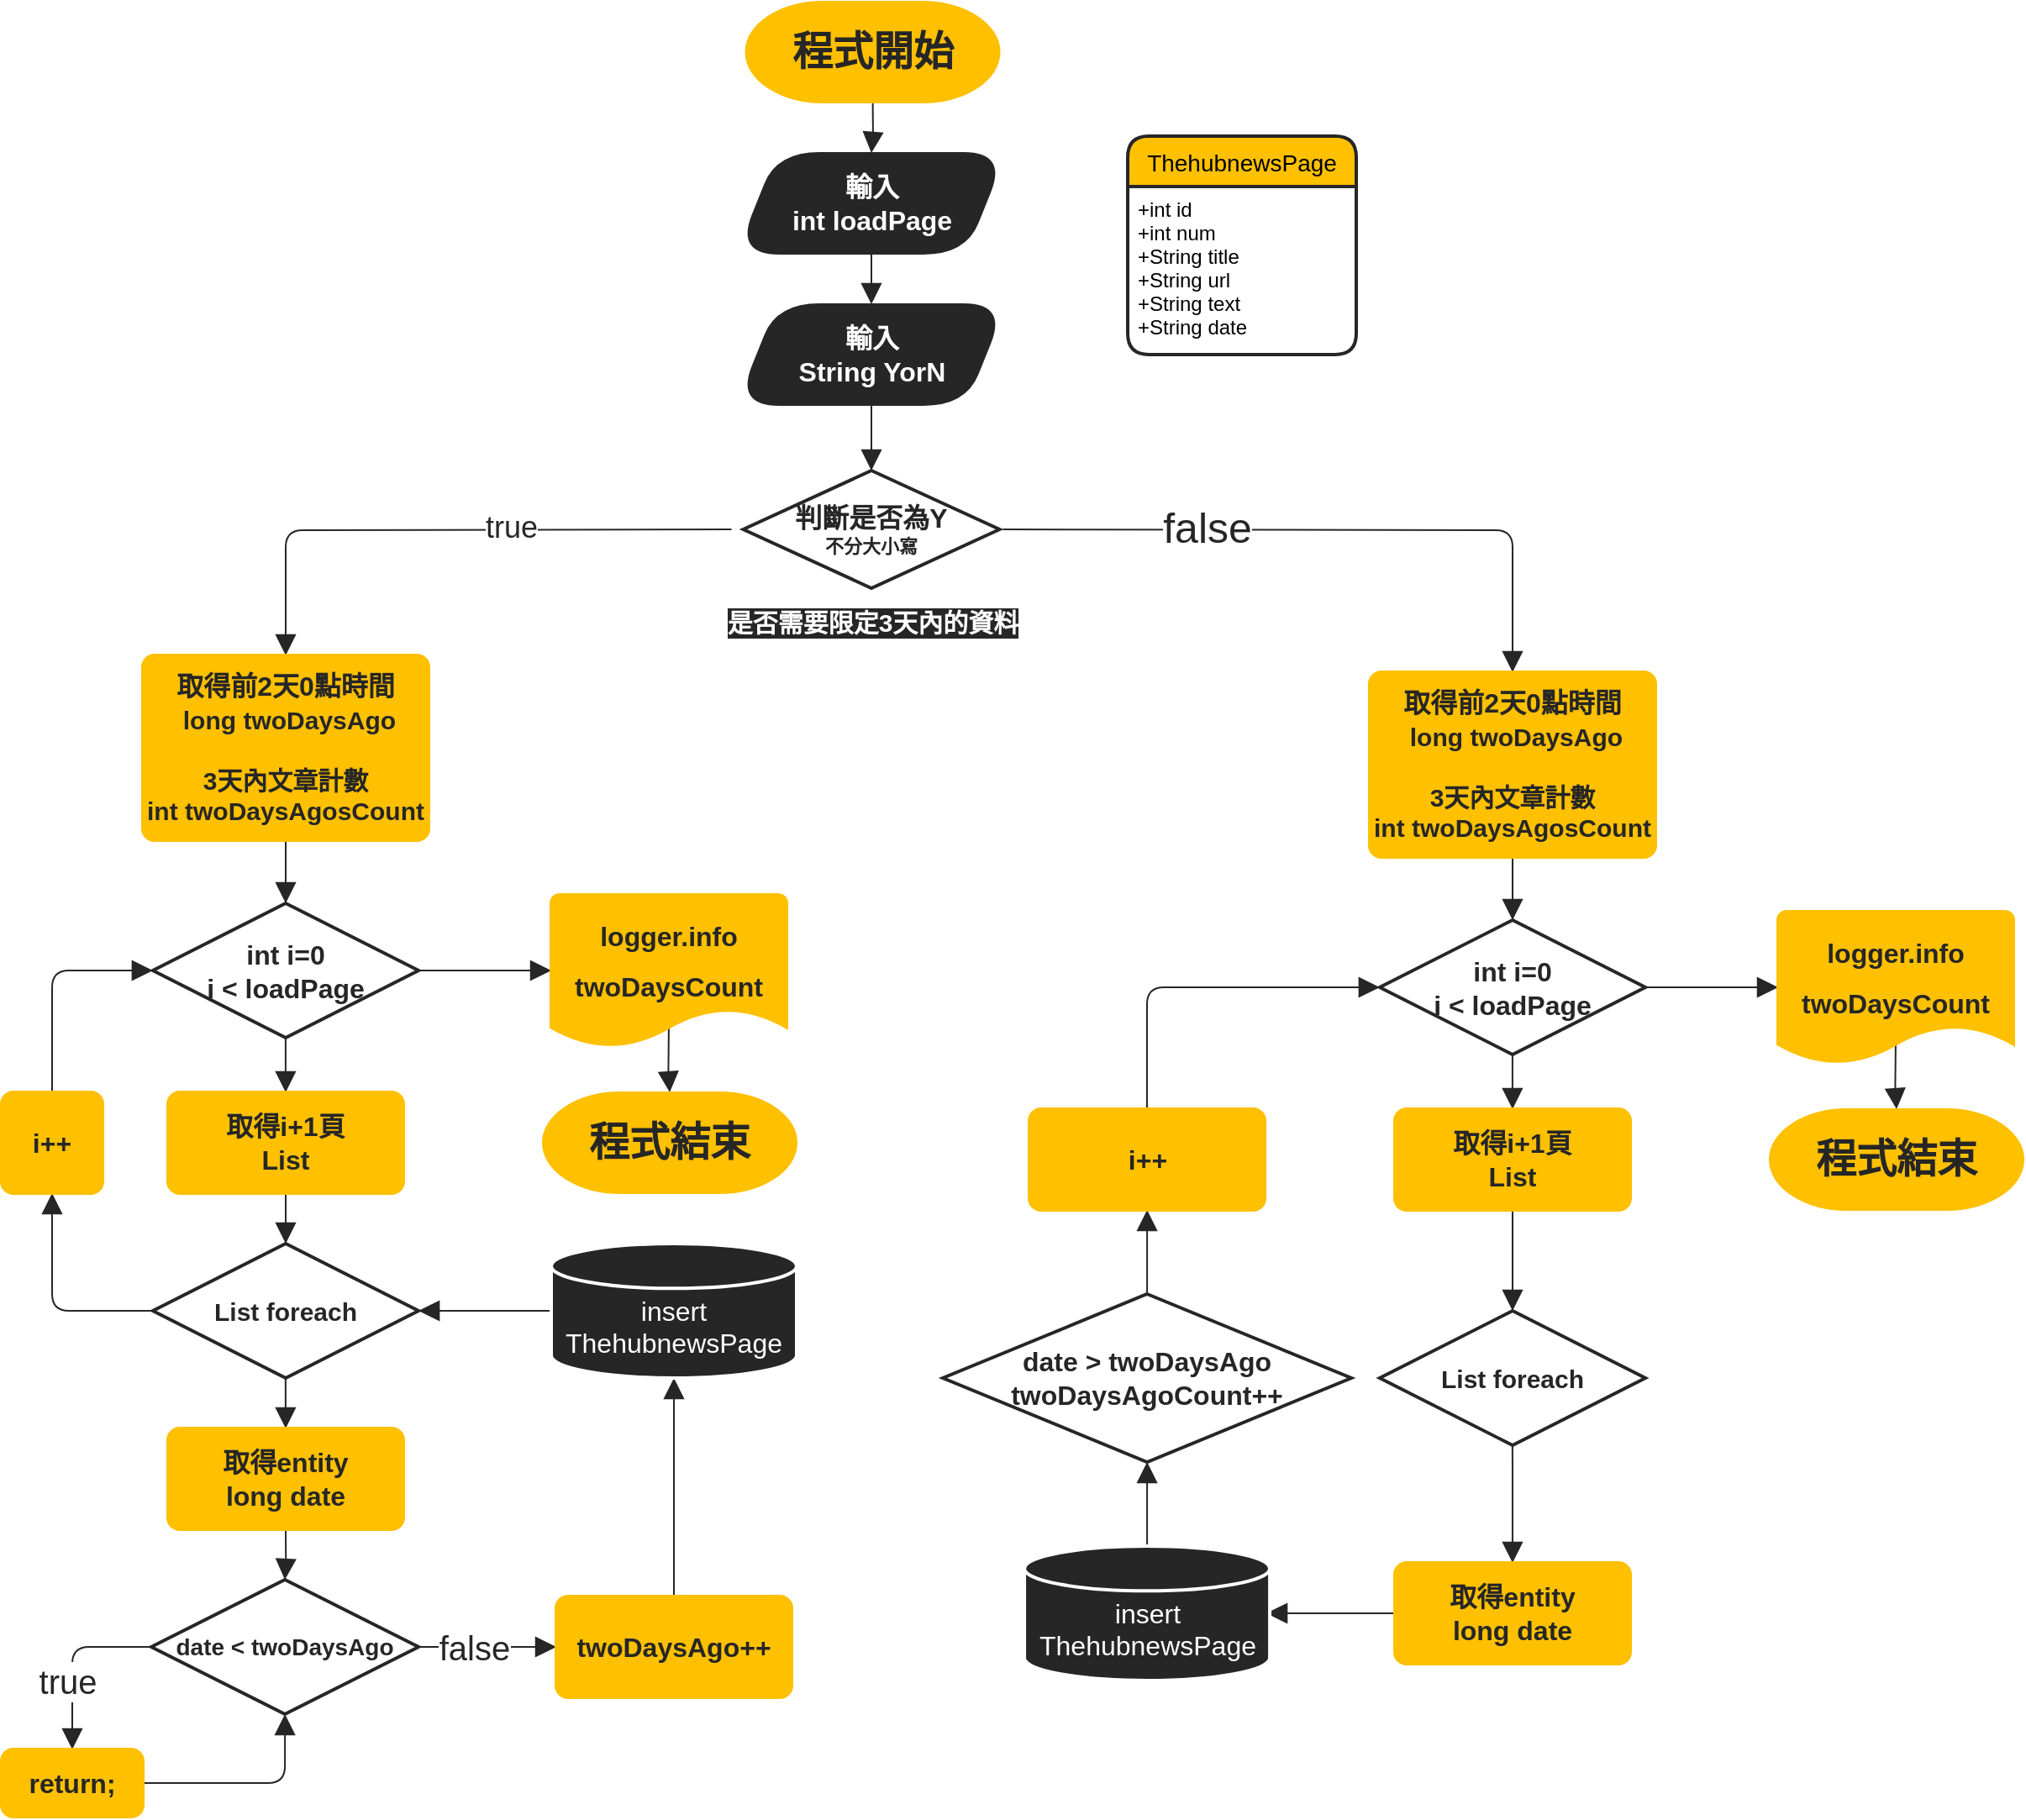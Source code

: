 <mxfile version="14.8.5" type="github"><diagram id="yyA40Y_YDNk1e4WmLP03" name="第1頁"><mxGraphModel dx="1980" dy="1845" grid="1" gridSize="10" guides="1" tooltips="1" connect="1" arrows="1" fold="1" page="1" pageScale="1" pageWidth="827" pageHeight="1169" math="0" shadow="0"><root><mxCell id="0"/><mxCell id="1" parent="0"/><mxCell id="v7HL6N9BGr-OCWPHhBf6-5" style="edgeStyle=orthogonalEdgeStyle;orthogonalLoop=1;jettySize=auto;html=1;entryX=0.5;entryY=0;entryDx=0;entryDy=0;fontColor=#262626;strokeColor=#262626;targetPerimeterSpacing=0;sourcePerimeterSpacing=0;rounded=1;endArrow=block;endFill=1;endSize=10;startSize=0;jumpSize=20;jumpStyle=arc;" parent="1" source="v7HL6N9BGr-OCWPHhBf6-2" target="v7HL6N9BGr-OCWPHhBf6-4" edge="1"><mxGeometry relative="1" as="geometry"/></mxCell><mxCell id="v7HL6N9BGr-OCWPHhBf6-2" value="&lt;h1&gt;&lt;b&gt;程式開始&lt;/b&gt;&lt;/h1&gt;" style="strokeWidth=1;html=1;shape=mxgraph.flowchart.terminator;whiteSpace=wrap;fillColor=#FFC000;fontColor=#262626;strokeColor=#FFC000;" parent="1" vertex="1"><mxGeometry x="322.75" y="60" width="151" height="60" as="geometry"/></mxCell><mxCell id="v7HL6N9BGr-OCWPHhBf6-163" style="edgeStyle=orthogonalEdgeStyle;jumpStyle=arc;jumpSize=20;orthogonalLoop=1;jettySize=auto;html=1;entryX=0.5;entryY=0;entryDx=0;entryDy=0;fontSize=25;fontColor=#FFFFFF;endArrow=block;endFill=1;startSize=0;endSize=10;sourcePerimeterSpacing=-17;targetPerimeterSpacing=-2;strokeColor=#262626;" parent="1" source="v7HL6N9BGr-OCWPHhBf6-4" target="v7HL6N9BGr-OCWPHhBf6-8" edge="1"><mxGeometry relative="1" as="geometry"/></mxCell><mxCell id="v7HL6N9BGr-OCWPHhBf6-4" value="&lt;b&gt;&lt;font style=&quot;font-size: 16px&quot;&gt;輸入&lt;br&gt;&lt;/font&gt;&lt;/b&gt;&lt;b&gt;&lt;font style=&quot;font-size: 16px&quot;&gt;int loadPage&lt;/font&gt;&lt;/b&gt;&lt;b&gt;&lt;font style=&quot;font-size: 16px&quot;&gt;&lt;br&gt;&lt;/font&gt;&lt;/b&gt;" style="shape=parallelogram;html=1;strokeWidth=1;perimeter=parallelogramPerimeter;whiteSpace=wrap;rounded=1;arcSize=50;size=0.151;strokeColor=#262626;fillColor=#262626;fontColor=#FFFFFF;" parent="1" vertex="1"><mxGeometry x="317.5" y="150" width="160" height="60" as="geometry"/></mxCell><mxCell id="v7HL6N9BGr-OCWPHhBf6-12" style="edgeStyle=orthogonalEdgeStyle;jumpStyle=arc;jumpSize=20;orthogonalLoop=1;jettySize=auto;html=1;entryX=0.5;entryY=0;entryDx=0;entryDy=0;entryPerimeter=0;fontColor=#262626;endArrow=block;endFill=1;startSize=0;endSize=10;sourcePerimeterSpacing=0;targetPerimeterSpacing=0;strokeColor=#262626;" parent="1" source="v7HL6N9BGr-OCWPHhBf6-8" target="v7HL6N9BGr-OCWPHhBf6-11" edge="1"><mxGeometry relative="1" as="geometry"/></mxCell><mxCell id="v7HL6N9BGr-OCWPHhBf6-8" value="&lt;b&gt;&lt;font style=&quot;font-size: 16px&quot;&gt;輸入&lt;br&gt;&lt;/font&gt;&lt;/b&gt;&lt;b&gt;&lt;font style=&quot;font-size: 16px&quot;&gt;String YorN&lt;/font&gt;&lt;/b&gt;&lt;b&gt;&lt;font style=&quot;font-size: 16px&quot;&gt;&lt;br&gt;&lt;/font&gt;&lt;/b&gt;" style="shape=parallelogram;html=1;strokeWidth=1;perimeter=parallelogramPerimeter;whiteSpace=wrap;rounded=1;arcSize=50;size=0.151;strokeColor=#262626;fillColor=#262626;fontColor=#FFFFFF;" parent="1" vertex="1"><mxGeometry x="317.5" y="240" width="160" height="60" as="geometry"/></mxCell><mxCell id="v7HL6N9BGr-OCWPHhBf6-15" style="edgeStyle=orthogonalEdgeStyle;jumpStyle=arc;jumpSize=20;orthogonalLoop=1;jettySize=auto;html=1;exitX=0;exitY=0.5;exitDx=0;exitDy=0;exitPerimeter=0;fontColor=#262626;endArrow=block;endFill=1;startSize=0;endSize=10;sourcePerimeterSpacing=0;targetPerimeterSpacing=0;strokeColor=#262626;" parent="1" target="v7HL6N9BGr-OCWPHhBf6-14" edge="1"><mxGeometry relative="1" as="geometry"><mxPoint x="314.25" y="374" as="sourcePoint"/></mxGeometry></mxCell><mxCell id="v7HL6N9BGr-OCWPHhBf6-16" value="&lt;font style=&quot;font-size: 18px&quot;&gt;true&lt;/font&gt;" style="edgeLabel;html=1;align=center;verticalAlign=middle;resizable=0;points=[];fontSize=25;horizontal=1;fontColor=#262626;spacing=1;" parent="v7HL6N9BGr-OCWPHhBf6-15" vertex="1" connectable="0"><mxGeometry x="-0.227" y="2" relative="1" as="geometry"><mxPoint y="-7" as="offset"/></mxGeometry></mxCell><mxCell id="v7HL6N9BGr-OCWPHhBf6-156" style="edgeStyle=orthogonalEdgeStyle;jumpStyle=arc;jumpSize=20;orthogonalLoop=1;jettySize=auto;html=1;entryX=0.5;entryY=0;entryDx=0;entryDy=0;fontSize=25;fontColor=#FFFFFF;endArrow=block;endFill=1;startSize=0;endSize=10;sourcePerimeterSpacing=-17;targetPerimeterSpacing=-2;strokeColor=#262626;" parent="1" target="v7HL6N9BGr-OCWPHhBf6-94" edge="1"><mxGeometry relative="1" as="geometry"><mxPoint x="475.75" y="374" as="sourcePoint"/></mxGeometry></mxCell><mxCell id="v7HL6N9BGr-OCWPHhBf6-162" value="&lt;font color=&quot;#262626&quot;&gt;false&lt;/font&gt;" style="edgeLabel;html=1;align=center;verticalAlign=middle;resizable=0;points=[];fontSize=25;fontColor=#FFFFFF;" parent="v7HL6N9BGr-OCWPHhBf6-156" vertex="1" connectable="0"><mxGeometry x="-0.376" y="2" relative="1" as="geometry"><mxPoint as="offset"/></mxGeometry></mxCell><mxCell id="v7HL6N9BGr-OCWPHhBf6-11" value="&lt;font&gt;&lt;b&gt;&lt;span style=&quot;font-size: 16px&quot;&gt;判斷是否為Y&lt;/span&gt;&lt;br&gt;&lt;font style=&quot;font-size: 11px&quot;&gt;不分大小寫&lt;/font&gt;&lt;/b&gt;&lt;br&gt;&lt;/font&gt;" style="strokeWidth=2;html=1;shape=mxgraph.flowchart.decision;whiteSpace=wrap;fontColor=#262626;fillColor=#FFFFFF;strokeColor=#262626;perimeterSpacing=0;" parent="1" vertex="1"><mxGeometry x="321.25" y="339" width="152.5" height="70" as="geometry"/></mxCell><mxCell id="v7HL6N9BGr-OCWPHhBf6-13" value="&lt;span style=&quot;font-size: 15px;&quot;&gt;&lt;font style=&quot;font-size: 15px;&quot;&gt;是否需要限定3天內的資料&lt;/font&gt;&lt;/span&gt;" style="text;html=1;align=center;verticalAlign=middle;resizable=0;points=[];autosize=1;strokeColor=none;fontStyle=1;fontSize=15;labelBackgroundColor=#262626;fontColor=#FFFFFF;labelBorderColor=none;" parent="1" vertex="1"><mxGeometry x="303.25" y="419" width="190" height="20" as="geometry"/></mxCell><mxCell id="v7HL6N9BGr-OCWPHhBf6-44" style="edgeStyle=orthogonalEdgeStyle;jumpStyle=arc;jumpSize=20;orthogonalLoop=1;jettySize=auto;html=1;entryX=0.5;entryY=0;entryDx=0;entryDy=0;entryPerimeter=0;fontSize=25;fontColor=#262626;endArrow=block;endFill=1;startSize=0;endSize=10;sourcePerimeterSpacing=0;targetPerimeterSpacing=0;strokeColor=#262626;" parent="1" source="v7HL6N9BGr-OCWPHhBf6-14" target="v7HL6N9BGr-OCWPHhBf6-43" edge="1"><mxGeometry relative="1" as="geometry"/></mxCell><mxCell id="v7HL6N9BGr-OCWPHhBf6-14" value="&lt;div&gt;&lt;b&gt;&lt;font style=&quot;font-size: 16px&quot;&gt;取得前2天0點時間&lt;/font&gt;&lt;/b&gt;&lt;/div&gt;&lt;div&gt;&lt;b&gt;&lt;font style=&quot;font-size: 16px&quot;&gt;&amp;nbsp;&lt;/font&gt;&lt;font style=&quot;font-size: 15px&quot;&gt;long twoDaysAgo&lt;/font&gt;&lt;/b&gt;&lt;/div&gt;&lt;div&gt;&lt;b&gt;&lt;font style=&quot;font-size: 15px&quot;&gt;&lt;br&gt;&lt;/font&gt;&lt;/b&gt;&lt;/div&gt;&lt;div&gt;&lt;span style=&quot;font-size: 15px&quot;&gt;&lt;b&gt;3天內文章計數&lt;/b&gt;&lt;/span&gt;&lt;/div&gt;&lt;div&gt;&lt;b&gt;&lt;font style=&quot;font-size: 15px&quot;&gt;int twoDaysAgosCount&lt;/font&gt;&lt;/b&gt;&lt;/div&gt;" style="rounded=1;whiteSpace=wrap;html=1;absoluteArcSize=1;arcSize=14;strokeWidth=2;fontColor=#262626;fillColor=#FFC000;strokeColor=#FFC000;align=center;" parent="1" vertex="1"><mxGeometry x="-36" y="449" width="170" height="110" as="geometry"/></mxCell><mxCell id="v7HL6N9BGr-OCWPHhBf6-50" style="edgeStyle=orthogonalEdgeStyle;jumpStyle=arc;jumpSize=20;orthogonalLoop=1;jettySize=auto;html=1;entryX=0.5;entryY=0;entryDx=0;entryDy=0;fontSize=25;fontColor=#262626;endArrow=block;endFill=1;startSize=0;endSize=10;sourcePerimeterSpacing=0;targetPerimeterSpacing=0;strokeColor=#262626;" parent="1" source="v7HL6N9BGr-OCWPHhBf6-43" target="v7HL6N9BGr-OCWPHhBf6-49" edge="1"><mxGeometry relative="1" as="geometry"/></mxCell><mxCell id="v7HL6N9BGr-OCWPHhBf6-79" style="edgeStyle=orthogonalEdgeStyle;jumpStyle=arc;jumpSize=20;orthogonalLoop=1;jettySize=auto;html=1;fontSize=25;fontColor=#FFFFFF;endArrow=block;endFill=1;startSize=0;endSize=10;sourcePerimeterSpacing=0;targetPerimeterSpacing=0;strokeColor=#262626;" parent="1" source="v7HL6N9BGr-OCWPHhBf6-43" target="v7HL6N9BGr-OCWPHhBf6-78" edge="1"><mxGeometry relative="1" as="geometry"/></mxCell><mxCell id="v7HL6N9BGr-OCWPHhBf6-43" value="&lt;font style=&quot;font-size: 16px&quot;&gt;&lt;b&gt;&lt;span&gt;int i=0&lt;br&gt;&lt;/span&gt;i &amp;lt; loadPage&lt;/b&gt;&lt;br&gt;&lt;/font&gt;" style="strokeWidth=2;html=1;shape=mxgraph.flowchart.decision;whiteSpace=wrap;fontColor=#262626;fillColor=#FFFFFF;strokeColor=#262626;perimeterSpacing=0;" parent="1" vertex="1"><mxGeometry x="-30.06" y="596.5" width="158.12" height="80" as="geometry"/></mxCell><mxCell id="v7HL6N9BGr-OCWPHhBf6-52" style="edgeStyle=orthogonalEdgeStyle;jumpStyle=arc;jumpSize=20;orthogonalLoop=1;jettySize=auto;html=1;entryX=0.5;entryY=0;entryDx=0;entryDy=0;entryPerimeter=0;fontSize=25;fontColor=#262626;endArrow=block;endFill=1;startSize=0;endSize=10;sourcePerimeterSpacing=0;targetPerimeterSpacing=0;strokeColor=#262626;" parent="1" source="v7HL6N9BGr-OCWPHhBf6-49" target="v7HL6N9BGr-OCWPHhBf6-51" edge="1"><mxGeometry relative="1" as="geometry"/></mxCell><mxCell id="v7HL6N9BGr-OCWPHhBf6-49" value="&lt;span style=&quot;font-size: 16px&quot;&gt;&lt;b&gt;取得i+1頁&lt;br&gt;List&lt;br&gt;&lt;/b&gt;&lt;/span&gt;" style="rounded=1;whiteSpace=wrap;html=1;absoluteArcSize=1;arcSize=14;strokeWidth=2;fontColor=#262626;fillColor=#FFC000;strokeColor=#FFC000;align=center;" parent="1" vertex="1"><mxGeometry x="-21" y="709" width="140" height="60" as="geometry"/></mxCell><mxCell id="v7HL6N9BGr-OCWPHhBf6-59" style="edgeStyle=orthogonalEdgeStyle;jumpStyle=arc;jumpSize=20;orthogonalLoop=1;jettySize=auto;html=1;entryX=0.5;entryY=0;entryDx=0;entryDy=0;fontSize=25;fontColor=#262626;endArrow=block;endFill=1;startSize=0;endSize=10;sourcePerimeterSpacing=0;targetPerimeterSpacing=0;strokeColor=#262626;" parent="1" source="v7HL6N9BGr-OCWPHhBf6-51" target="v7HL6N9BGr-OCWPHhBf6-58" edge="1"><mxGeometry relative="1" as="geometry"/></mxCell><mxCell id="v7HL6N9BGr-OCWPHhBf6-128" style="edgeStyle=orthogonalEdgeStyle;jumpStyle=arc;jumpSize=20;orthogonalLoop=1;jettySize=auto;html=1;entryX=0.5;entryY=1;entryDx=0;entryDy=0;fontSize=25;fontColor=#FFFFFF;endArrow=block;endFill=1;startSize=0;endSize=10;sourcePerimeterSpacing=-17;targetPerimeterSpacing=-2;strokeColor=#262626;" parent="1" source="v7HL6N9BGr-OCWPHhBf6-51" target="v7HL6N9BGr-OCWPHhBf6-127" edge="1"><mxGeometry relative="1" as="geometry"/></mxCell><mxCell id="v7HL6N9BGr-OCWPHhBf6-51" value="&lt;font style=&quot;font-size: 15px&quot;&gt;&lt;b&gt;List foreach&lt;/b&gt;&lt;br&gt;&lt;/font&gt;" style="strokeWidth=2;html=1;shape=mxgraph.flowchart.decision;whiteSpace=wrap;fillColor=#FFFFFF;perimeterSpacing=0;strokeColor=#262626;fontColor=#262626;" parent="1" vertex="1"><mxGeometry x="-30.06" y="799" width="158.12" height="80" as="geometry"/></mxCell><mxCell id="v7HL6N9BGr-OCWPHhBf6-61" style="edgeStyle=orthogonalEdgeStyle;jumpStyle=arc;jumpSize=20;orthogonalLoop=1;jettySize=auto;html=1;entryX=0.5;entryY=0;entryDx=0;entryDy=0;entryPerimeter=0;fontSize=25;fontColor=#262626;endArrow=block;endFill=1;startSize=0;endSize=10;sourcePerimeterSpacing=0;targetPerimeterSpacing=0;strokeColor=#262626;" parent="1" source="v7HL6N9BGr-OCWPHhBf6-58" target="v7HL6N9BGr-OCWPHhBf6-60" edge="1"><mxGeometry relative="1" as="geometry"/></mxCell><mxCell id="v7HL6N9BGr-OCWPHhBf6-58" value="&lt;span style=&quot;font-size: 16px&quot;&gt;&lt;b&gt;取得entity&lt;br&gt;long date&lt;br&gt;&lt;/b&gt;&lt;/span&gt;" style="rounded=1;whiteSpace=wrap;html=1;absoluteArcSize=1;arcSize=14;strokeWidth=2;fontColor=#262626;fillColor=#FFC000;strokeColor=#FFC000;align=center;" parent="1" vertex="1"><mxGeometry x="-21" y="909" width="140" height="60" as="geometry"/></mxCell><mxCell id="v7HL6N9BGr-OCWPHhBf6-67" style="edgeStyle=orthogonalEdgeStyle;jumpStyle=arc;jumpSize=20;orthogonalLoop=1;jettySize=auto;html=1;fontSize=25;fontColor=#262626;endArrow=block;endFill=1;startSize=0;endSize=10;sourcePerimeterSpacing=0;targetPerimeterSpacing=0;strokeColor=#262626;" parent="1" source="v7HL6N9BGr-OCWPHhBf6-60" target="v7HL6N9BGr-OCWPHhBf6-62" edge="1"><mxGeometry relative="1" as="geometry"/></mxCell><mxCell id="v7HL6N9BGr-OCWPHhBf6-69" value="true" style="edgeLabel;html=1;align=center;verticalAlign=middle;resizable=0;points=[];fontSize=20;fontColor=#262626;" parent="v7HL6N9BGr-OCWPHhBf6-67" vertex="1" connectable="0"><mxGeometry x="-0.235" y="-1" relative="1" as="geometry"><mxPoint x="-9" y="21" as="offset"/></mxGeometry></mxCell><mxCell id="v7HL6N9BGr-OCWPHhBf6-88" value="&lt;font color=&quot;#262626&quot; style=&quot;font-size: 20px;&quot;&gt;false&lt;/font&gt;" style="edgeStyle=orthogonalEdgeStyle;jumpStyle=arc;jumpSize=20;orthogonalLoop=1;jettySize=auto;html=1;entryX=0;entryY=0.5;entryDx=0;entryDy=0;fontSize=20;fontColor=#FFFFFF;endArrow=block;endFill=1;startSize=0;endSize=10;sourcePerimeterSpacing=-17;targetPerimeterSpacing=-2;strokeColor=#262626;" parent="1" source="v7HL6N9BGr-OCWPHhBf6-60" target="v7HL6N9BGr-OCWPHhBf6-70" edge="1"><mxGeometry relative="1" as="geometry"/></mxCell><mxCell id="v7HL6N9BGr-OCWPHhBf6-60" value="&lt;font&gt;&lt;b&gt;&lt;font style=&quot;font-size: 14px&quot;&gt;date &amp;lt; twoDaysAgo&lt;/font&gt;&lt;/b&gt;&lt;br&gt;&lt;/font&gt;" style="strokeWidth=2;html=1;shape=mxgraph.flowchart.decision;whiteSpace=wrap;fillColor=#FFFFFF;perimeterSpacing=0;strokeColor=#262626;fontColor=#262626;" parent="1" vertex="1"><mxGeometry x="-31" y="999" width="159.06" height="80" as="geometry"/></mxCell><mxCell id="v7HL6N9BGr-OCWPHhBf6-68" style="edgeStyle=orthogonalEdgeStyle;jumpStyle=arc;jumpSize=20;orthogonalLoop=1;jettySize=auto;html=1;fontSize=25;fontColor=#262626;endArrow=block;endFill=1;startSize=0;endSize=10;sourcePerimeterSpacing=0;targetPerimeterSpacing=0;strokeColor=#262626;" parent="1" source="v7HL6N9BGr-OCWPHhBf6-62" target="v7HL6N9BGr-OCWPHhBf6-60" edge="1"><mxGeometry relative="1" as="geometry"/></mxCell><mxCell id="v7HL6N9BGr-OCWPHhBf6-62" value="&lt;span style=&quot;font-size: 16px&quot;&gt;&lt;b&gt;return;&lt;br&gt;&lt;/b&gt;&lt;/span&gt;" style="rounded=1;whiteSpace=wrap;html=1;absoluteArcSize=1;arcSize=14;strokeWidth=2;fontColor=#262626;fillColor=#FFC000;strokeColor=#FFC000;align=center;" parent="1" vertex="1"><mxGeometry x="-120" y="1100" width="84" height="40" as="geometry"/></mxCell><mxCell id="v7HL6N9BGr-OCWPHhBf6-76" style="edgeStyle=orthogonalEdgeStyle;jumpStyle=arc;jumpSize=20;orthogonalLoop=1;jettySize=auto;html=1;fontSize=25;fontColor=#FFFFFF;endArrow=block;endFill=1;startSize=0;endSize=10;sourcePerimeterSpacing=0;targetPerimeterSpacing=0;strokeColor=#262626;" parent="1" source="v7HL6N9BGr-OCWPHhBf6-70" target="v7HL6N9BGr-OCWPHhBf6-72" edge="1"><mxGeometry relative="1" as="geometry"/></mxCell><mxCell id="v7HL6N9BGr-OCWPHhBf6-70" value="&lt;span style=&quot;font-size: 16px&quot;&gt;&lt;b&gt;twoDaysAgo++&lt;br&gt;&lt;/b&gt;&lt;/span&gt;" style="rounded=1;whiteSpace=wrap;html=1;absoluteArcSize=1;arcSize=14;strokeWidth=2;fontColor=#262626;fillColor=#FFC000;strokeColor=#FFC000;align=center;" parent="1" vertex="1"><mxGeometry x="210" y="1009" width="140" height="60" as="geometry"/></mxCell><mxCell id="v7HL6N9BGr-OCWPHhBf6-77" style="edgeStyle=orthogonalEdgeStyle;jumpStyle=arc;jumpSize=20;orthogonalLoop=1;jettySize=auto;html=1;entryX=1;entryY=0.5;entryDx=0;entryDy=0;entryPerimeter=0;fontSize=25;fontColor=#FFFFFF;endArrow=block;endFill=1;startSize=0;endSize=10;sourcePerimeterSpacing=0;targetPerimeterSpacing=0;strokeColor=#262626;" parent="1" source="v7HL6N9BGr-OCWPHhBf6-72" target="v7HL6N9BGr-OCWPHhBf6-51" edge="1"><mxGeometry relative="1" as="geometry"/></mxCell><mxCell id="v7HL6N9BGr-OCWPHhBf6-72" value="&lt;br&gt;insert&lt;br&gt;ThehubnewsPage" style="strokeWidth=2;html=1;shape=mxgraph.flowchart.database;whiteSpace=wrap;fontSize=16;align=center;verticalAlign=middle;fillColor=#262626;strokeColor=#FFFFFF;fontColor=#FFFFFF;" parent="1" vertex="1"><mxGeometry x="207" y="799" width="146" height="80" as="geometry"/></mxCell><mxCell id="v7HL6N9BGr-OCWPHhBf6-92" style="edgeStyle=orthogonalEdgeStyle;jumpStyle=arc;jumpSize=20;orthogonalLoop=1;jettySize=auto;html=1;entryX=0.5;entryY=0;entryDx=0;entryDy=0;entryPerimeter=0;fontSize=25;fontColor=#FFFFFF;endArrow=block;endFill=1;startSize=0;endSize=10;sourcePerimeterSpacing=-17;targetPerimeterSpacing=-2;strokeColor=#262626;" parent="1" source="v7HL6N9BGr-OCWPHhBf6-78" target="v7HL6N9BGr-OCWPHhBf6-81" edge="1"><mxGeometry relative="1" as="geometry"/></mxCell><mxCell id="v7HL6N9BGr-OCWPHhBf6-78" value="&lt;div&gt;&lt;span style=&quot;font-size: 16px ; line-height: 40%&quot;&gt;&lt;font color=&quot;#262626&quot;&gt;&lt;b&gt;logger.info&lt;/b&gt;&lt;/font&gt;&lt;/span&gt;&lt;/div&gt;&lt;span style=&quot;font-size: 16px&quot;&gt;&lt;font color=&quot;#262626&quot;&gt;&lt;b&gt;twoDaysCount&lt;br&gt;&lt;/b&gt;&lt;/font&gt;&lt;br&gt;&lt;/span&gt;" style="strokeWidth=2;html=1;shape=mxgraph.flowchart.document2;whiteSpace=wrap;size=0.25;fontSize=25;fontColor=#FFFFFF;align=center;verticalAlign=top;fillColor=#FFC000;strokeColor=#FFC000;spacing=1;" parent="1" vertex="1"><mxGeometry x="207" y="591.5" width="140" height="90" as="geometry"/></mxCell><mxCell id="v7HL6N9BGr-OCWPHhBf6-81" value="&lt;h1&gt;&lt;b&gt;程式結束&lt;/b&gt;&lt;/h1&gt;" style="strokeWidth=1;html=1;shape=mxgraph.flowchart.terminator;whiteSpace=wrap;fillColor=#FFC000;fontColor=#262626;strokeColor=#FFC000;" parent="1" vertex="1"><mxGeometry x="202" y="709" width="151" height="60" as="geometry"/></mxCell><mxCell id="v7HL6N9BGr-OCWPHhBf6-93" style="edgeStyle=orthogonalEdgeStyle;jumpStyle=arc;jumpSize=20;orthogonalLoop=1;jettySize=auto;html=1;entryX=0.5;entryY=0;entryDx=0;entryDy=0;entryPerimeter=0;fontSize=25;fontColor=#262626;endArrow=block;endFill=1;startSize=0;endSize=10;sourcePerimeterSpacing=0;targetPerimeterSpacing=0;strokeColor=#262626;" parent="1" source="v7HL6N9BGr-OCWPHhBf6-94" target="v7HL6N9BGr-OCWPHhBf6-97" edge="1"><mxGeometry relative="1" as="geometry"/></mxCell><mxCell id="v7HL6N9BGr-OCWPHhBf6-94" value="&lt;div&gt;&lt;b&gt;&lt;font style=&quot;font-size: 16px&quot;&gt;取得前2天0點時間&lt;/font&gt;&lt;/b&gt;&lt;/div&gt;&lt;div&gt;&lt;b&gt;&lt;font style=&quot;font-size: 16px&quot;&gt;&amp;nbsp;&lt;/font&gt;&lt;font style=&quot;font-size: 15px&quot;&gt;long twoDaysAgo&lt;/font&gt;&lt;/b&gt;&lt;/div&gt;&lt;div&gt;&lt;b&gt;&lt;font style=&quot;font-size: 15px&quot;&gt;&lt;br&gt;&lt;/font&gt;&lt;/b&gt;&lt;/div&gt;&lt;div&gt;&lt;span style=&quot;font-size: 15px&quot;&gt;&lt;b&gt;3天內文章計數&lt;/b&gt;&lt;/span&gt;&lt;/div&gt;&lt;div&gt;&lt;b&gt;&lt;font style=&quot;font-size: 15px&quot;&gt;int twoDaysAgosCount&lt;/font&gt;&lt;/b&gt;&lt;/div&gt;" style="rounded=1;whiteSpace=wrap;html=1;absoluteArcSize=1;arcSize=14;strokeWidth=2;fontColor=#262626;fillColor=#FFC000;strokeColor=#FFC000;align=center;" parent="1" vertex="1"><mxGeometry x="694" y="459" width="170" height="110" as="geometry"/></mxCell><mxCell id="v7HL6N9BGr-OCWPHhBf6-95" style="edgeStyle=orthogonalEdgeStyle;jumpStyle=arc;jumpSize=20;orthogonalLoop=1;jettySize=auto;html=1;entryX=0.5;entryY=0;entryDx=0;entryDy=0;fontSize=25;fontColor=#262626;endArrow=block;endFill=1;startSize=0;endSize=10;sourcePerimeterSpacing=0;targetPerimeterSpacing=0;strokeColor=#262626;" parent="1" source="v7HL6N9BGr-OCWPHhBf6-97" target="v7HL6N9BGr-OCWPHhBf6-99" edge="1"><mxGeometry relative="1" as="geometry"/></mxCell><mxCell id="v7HL6N9BGr-OCWPHhBf6-96" style="edgeStyle=orthogonalEdgeStyle;jumpStyle=arc;jumpSize=20;orthogonalLoop=1;jettySize=auto;html=1;fontSize=25;fontColor=#FFFFFF;endArrow=block;endFill=1;startSize=0;endSize=10;sourcePerimeterSpacing=0;targetPerimeterSpacing=0;strokeColor=#262626;" parent="1" source="v7HL6N9BGr-OCWPHhBf6-97" target="v7HL6N9BGr-OCWPHhBf6-115" edge="1"><mxGeometry relative="1" as="geometry"/></mxCell><mxCell id="v7HL6N9BGr-OCWPHhBf6-97" value="&lt;font style=&quot;font-size: 16px&quot;&gt;&lt;b&gt;&lt;span&gt;int i=0&lt;br&gt;&lt;/span&gt;i &amp;lt; loadPage&lt;/b&gt;&lt;br&gt;&lt;/font&gt;" style="strokeWidth=2;html=1;shape=mxgraph.flowchart.decision;whiteSpace=wrap;fontColor=#262626;fillColor=#FFFFFF;strokeColor=#262626;perimeterSpacing=0;" parent="1" vertex="1"><mxGeometry x="699.94" y="606.5" width="158.12" height="80" as="geometry"/></mxCell><mxCell id="v7HL6N9BGr-OCWPHhBf6-98" style="edgeStyle=orthogonalEdgeStyle;jumpStyle=arc;jumpSize=20;orthogonalLoop=1;jettySize=auto;html=1;entryX=0.5;entryY=0;entryDx=0;entryDy=0;entryPerimeter=0;fontSize=25;fontColor=#262626;endArrow=block;endFill=1;startSize=0;endSize=10;sourcePerimeterSpacing=0;targetPerimeterSpacing=0;strokeColor=#262626;" parent="1" source="v7HL6N9BGr-OCWPHhBf6-99" target="v7HL6N9BGr-OCWPHhBf6-101" edge="1"><mxGeometry relative="1" as="geometry"/></mxCell><mxCell id="v7HL6N9BGr-OCWPHhBf6-99" value="&lt;span style=&quot;font-size: 16px&quot;&gt;&lt;b&gt;取得i+1頁&lt;br&gt;List&lt;br&gt;&lt;/b&gt;&lt;/span&gt;" style="rounded=1;whiteSpace=wrap;html=1;absoluteArcSize=1;arcSize=14;strokeWidth=2;fontColor=#262626;fillColor=#FFC000;strokeColor=#FFC000;align=center;" parent="1" vertex="1"><mxGeometry x="709" y="719" width="140" height="60" as="geometry"/></mxCell><mxCell id="v7HL6N9BGr-OCWPHhBf6-100" style="edgeStyle=orthogonalEdgeStyle;jumpStyle=arc;jumpSize=20;orthogonalLoop=1;jettySize=auto;html=1;entryX=0.5;entryY=0;entryDx=0;entryDy=0;fontSize=25;fontColor=#262626;endArrow=block;endFill=1;startSize=0;endSize=10;sourcePerimeterSpacing=0;targetPerimeterSpacing=0;strokeColor=#262626;" parent="1" source="v7HL6N9BGr-OCWPHhBf6-101" target="v7HL6N9BGr-OCWPHhBf6-103" edge="1"><mxGeometry relative="1" as="geometry"/></mxCell><mxCell id="v7HL6N9BGr-OCWPHhBf6-101" value="&lt;font style=&quot;font-size: 15px&quot;&gt;&lt;b&gt;List foreach&lt;/b&gt;&lt;br&gt;&lt;/font&gt;" style="strokeWidth=2;html=1;shape=mxgraph.flowchart.decision;whiteSpace=wrap;fillColor=#FFFFFF;perimeterSpacing=0;strokeColor=#262626;fontColor=#262626;" parent="1" vertex="1"><mxGeometry x="699.94" y="839" width="158.12" height="80" as="geometry"/></mxCell><mxCell id="v7HL6N9BGr-OCWPHhBf6-123" style="edgeStyle=orthogonalEdgeStyle;jumpStyle=arc;jumpSize=20;orthogonalLoop=1;jettySize=auto;html=1;fontSize=25;fontColor=#FFFFFF;endArrow=block;endFill=1;startSize=0;endSize=10;sourcePerimeterSpacing=-17;targetPerimeterSpacing=-2;strokeColor=#262626;" parent="1" source="v7HL6N9BGr-OCWPHhBf6-103" target="v7HL6N9BGr-OCWPHhBf6-113" edge="1"><mxGeometry relative="1" as="geometry"/></mxCell><mxCell id="v7HL6N9BGr-OCWPHhBf6-103" value="&lt;span style=&quot;font-size: 16px&quot;&gt;&lt;b&gt;取得&lt;/b&gt;&lt;/span&gt;&lt;b style=&quot;font-size: 16px&quot;&gt;entity&lt;/b&gt;&lt;span style=&quot;font-size: 16px&quot;&gt;&lt;b&gt;&lt;br&gt;long date&lt;br&gt;&lt;/b&gt;&lt;/span&gt;" style="rounded=1;whiteSpace=wrap;html=1;absoluteArcSize=1;arcSize=14;strokeWidth=2;fontColor=#262626;fillColor=#FFC000;strokeColor=#FFC000;align=center;" parent="1" vertex="1"><mxGeometry x="709" y="989" width="140" height="60" as="geometry"/></mxCell><mxCell id="v7HL6N9BGr-OCWPHhBf6-151" style="edgeStyle=orthogonalEdgeStyle;jumpStyle=arc;jumpSize=20;orthogonalLoop=1;jettySize=auto;html=1;entryX=0.5;entryY=1;entryDx=0;entryDy=0;entryPerimeter=0;fontSize=25;fontColor=#FFFFFF;endArrow=block;endFill=1;startSize=0;endSize=10;sourcePerimeterSpacing=-17;targetPerimeterSpacing=-2;strokeColor=#262626;" parent="1" source="v7HL6N9BGr-OCWPHhBf6-113" target="v7HL6N9BGr-OCWPHhBf6-150" edge="1"><mxGeometry relative="1" as="geometry"/></mxCell><mxCell id="v7HL6N9BGr-OCWPHhBf6-113" value="&lt;br&gt;insert&lt;br&gt;ThehubnewsPage" style="strokeWidth=2;html=1;shape=mxgraph.flowchart.database;whiteSpace=wrap;fontSize=16;align=center;verticalAlign=middle;fillColor=#262626;strokeColor=#FFFFFF;fontColor=#FFFFFF;" parent="1" vertex="1"><mxGeometry x="488.54" y="979" width="146" height="80" as="geometry"/></mxCell><mxCell id="v7HL6N9BGr-OCWPHhBf6-114" style="edgeStyle=orthogonalEdgeStyle;jumpStyle=arc;jumpSize=20;orthogonalLoop=1;jettySize=auto;html=1;entryX=0.5;entryY=0;entryDx=0;entryDy=0;entryPerimeter=0;fontSize=25;fontColor=#FFFFFF;endArrow=block;endFill=1;startSize=0;endSize=10;sourcePerimeterSpacing=-17;targetPerimeterSpacing=-2;strokeColor=#262626;" parent="1" source="v7HL6N9BGr-OCWPHhBf6-115" target="v7HL6N9BGr-OCWPHhBf6-116" edge="1"><mxGeometry relative="1" as="geometry"/></mxCell><mxCell id="v7HL6N9BGr-OCWPHhBf6-115" value="&lt;div&gt;&lt;span style=&quot;font-size: 16px ; line-height: 40%&quot;&gt;&lt;font color=&quot;#262626&quot;&gt;&lt;b&gt;logger.info&lt;/b&gt;&lt;/font&gt;&lt;/span&gt;&lt;/div&gt;&lt;span style=&quot;font-size: 16px&quot;&gt;&lt;font color=&quot;#262626&quot;&gt;&lt;b&gt;twoDaysCount&lt;br&gt;&lt;/b&gt;&lt;/font&gt;&lt;br&gt;&lt;/span&gt;" style="strokeWidth=2;html=1;shape=mxgraph.flowchart.document2;whiteSpace=wrap;size=0.25;fontSize=25;fontColor=#FFFFFF;align=center;verticalAlign=top;fillColor=#FFC000;strokeColor=#FFC000;spacing=1;" parent="1" vertex="1"><mxGeometry x="937" y="601.5" width="140" height="90" as="geometry"/></mxCell><mxCell id="v7HL6N9BGr-OCWPHhBf6-116" value="&lt;h1&gt;&lt;b&gt;程式結束&lt;/b&gt;&lt;/h1&gt;" style="strokeWidth=1;html=1;shape=mxgraph.flowchart.terminator;whiteSpace=wrap;fillColor=#FFC000;fontColor=#262626;strokeColor=#FFC000;" parent="1" vertex="1"><mxGeometry x="932" y="719" width="151" height="60" as="geometry"/></mxCell><mxCell id="v7HL6N9BGr-OCWPHhBf6-130" style="edgeStyle=orthogonalEdgeStyle;jumpStyle=arc;jumpSize=20;orthogonalLoop=1;jettySize=auto;html=1;entryX=0;entryY=0.5;entryDx=0;entryDy=0;entryPerimeter=0;fontSize=25;fontColor=#FFFFFF;endArrow=block;endFill=1;startSize=0;endSize=10;sourcePerimeterSpacing=-17;targetPerimeterSpacing=-2;strokeColor=#262626;" parent="1" source="v7HL6N9BGr-OCWPHhBf6-127" target="v7HL6N9BGr-OCWPHhBf6-43" edge="1"><mxGeometry relative="1" as="geometry"><Array as="points"><mxPoint x="-90" y="637"/></Array></mxGeometry></mxCell><mxCell id="v7HL6N9BGr-OCWPHhBf6-127" value="&lt;span style=&quot;font-size: 16px&quot;&gt;&lt;b&gt;i++&lt;br&gt;&lt;/b&gt;&lt;/span&gt;" style="rounded=1;whiteSpace=wrap;html=1;absoluteArcSize=1;arcSize=14;strokeWidth=2;fontColor=#262626;fillColor=#FFC000;strokeColor=#FFC000;align=center;" parent="1" vertex="1"><mxGeometry x="-120" y="709" width="60" height="60" as="geometry"/></mxCell><mxCell id="v7HL6N9BGr-OCWPHhBf6-160" style="edgeStyle=orthogonalEdgeStyle;jumpStyle=arc;jumpSize=20;orthogonalLoop=1;jettySize=auto;html=1;entryX=0.5;entryY=1;entryDx=0;entryDy=0;fontSize=25;fontColor=#FFFFFF;endArrow=block;endFill=1;startSize=0;endSize=10;sourcePerimeterSpacing=-17;targetPerimeterSpacing=-2;strokeColor=#262626;" parent="1" source="v7HL6N9BGr-OCWPHhBf6-150" target="v7HL6N9BGr-OCWPHhBf6-159" edge="1"><mxGeometry relative="1" as="geometry"/></mxCell><mxCell id="v7HL6N9BGr-OCWPHhBf6-150" value="&lt;font style=&quot;font-size: 16px&quot;&gt;&lt;b&gt;&lt;font style=&quot;font-size: 16px&quot;&gt;date &amp;gt; twoDaysAgo&lt;br&gt;&lt;/font&gt;twoDaysAgoCount++&lt;/b&gt;&lt;br&gt;&lt;/font&gt;" style="strokeWidth=2;html=1;shape=mxgraph.flowchart.decision;whiteSpace=wrap;fillColor=#FFFFFF;perimeterSpacing=0;strokeColor=#262626;fontColor=#262626;" parent="1" vertex="1"><mxGeometry x="440" y="829" width="243.09" height="100" as="geometry"/></mxCell><mxCell id="v7HL6N9BGr-OCWPHhBf6-161" style="edgeStyle=orthogonalEdgeStyle;jumpStyle=arc;jumpSize=20;orthogonalLoop=1;jettySize=auto;html=1;entryX=0;entryY=0.5;entryDx=0;entryDy=0;entryPerimeter=0;fontSize=25;fontColor=#FFFFFF;endArrow=block;endFill=1;startSize=0;endSize=10;sourcePerimeterSpacing=-17;targetPerimeterSpacing=-2;strokeColor=#262626;" parent="1" source="v7HL6N9BGr-OCWPHhBf6-159" target="v7HL6N9BGr-OCWPHhBf6-97" edge="1"><mxGeometry relative="1" as="geometry"><Array as="points"><mxPoint x="561" y="647"/></Array></mxGeometry></mxCell><mxCell id="v7HL6N9BGr-OCWPHhBf6-159" value="&lt;span style=&quot;font-size: 16px&quot;&gt;&lt;b&gt;i++&lt;br&gt;&lt;/b&gt;&lt;/span&gt;" style="rounded=1;whiteSpace=wrap;html=1;absoluteArcSize=1;arcSize=14;strokeWidth=2;fontColor=#262626;fillColor=#FFC000;strokeColor=#FFC000;align=center;" parent="1" vertex="1"><mxGeometry x="491.54" y="719" width="140" height="60" as="geometry"/></mxCell><mxCell id="9Z1XKw3yZqIj4hOFQAam-1" value="ThehubnewsPage" style="swimlane;childLayout=stackLayout;horizontal=1;startSize=30;horizontalStack=0;rounded=1;fontSize=14;fontStyle=0;strokeWidth=2;resizeParent=0;resizeLast=1;shadow=0;dashed=0;align=center;arcSize=14;fillColor=#FFC000;strokeColor=#262626;swimlaneFillColor=#ffffff;" vertex="1" parent="1"><mxGeometry x="550" y="140" width="136" height="130" as="geometry"/></mxCell><mxCell id="9Z1XKw3yZqIj4hOFQAam-2" value="+int id&#10;+int num&#10;+String title&#10;+String url&#10;+String text&#10;+String date" style="align=left;strokeColor=none;fillColor=none;spacingLeft=4;fontSize=12;verticalAlign=top;resizable=0;rotatable=0;part=1;" vertex="1" parent="9Z1XKw3yZqIj4hOFQAam-1"><mxGeometry y="30" width="136" height="100" as="geometry"/></mxCell></root></mxGraphModel></diagram></mxfile>